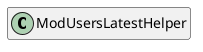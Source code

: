 @startuml
set namespaceSeparator \\
hide members
hide << alias >> circle

class ModUsersLatestHelper
@enduml
